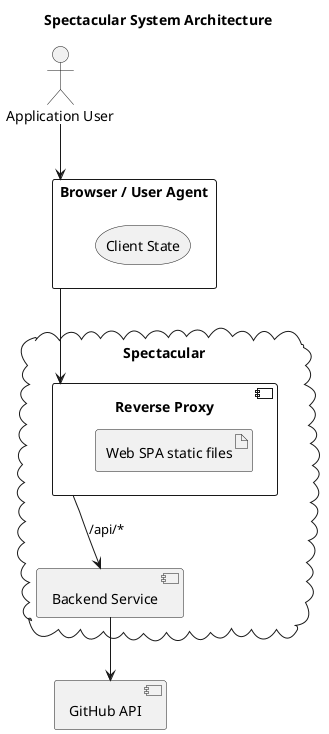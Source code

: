 @startuml system-architecture

title Spectacular System Architecture

actor "Application User" as user 
rectangle "Browser / User Agent" as userAgent {
    storage "Client State" as clientState
}

cloud "Spectacular" {
    component "Reverse Proxy" as reverseProxy {
        artifact "Web SPA static files" as webUI
    }
    component "Backend Service" as backendService
}

component "GitHub API" as github

user --> userAgent
userAgent --> reverseProxy
reverseProxy --> backendService : /api/*

backendService --> github

@enduml